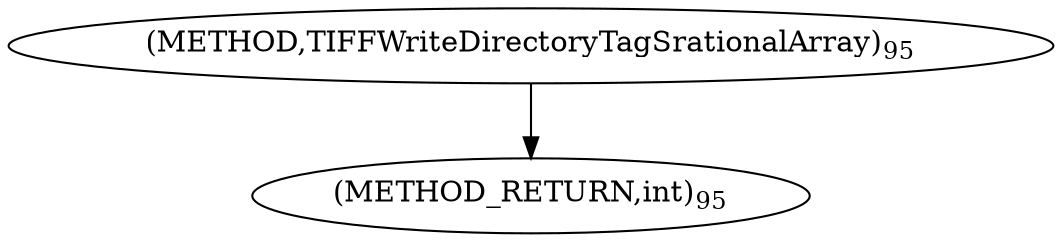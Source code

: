 digraph "TIFFWriteDirectoryTagSrationalArray" {  
"64077" [label = <(METHOD,TIFFWriteDirectoryTagSrationalArray)<SUB>95</SUB>> ]
"64084" [label = <(METHOD_RETURN,int)<SUB>95</SUB>> ]
  "64077" -> "64084" 
}
